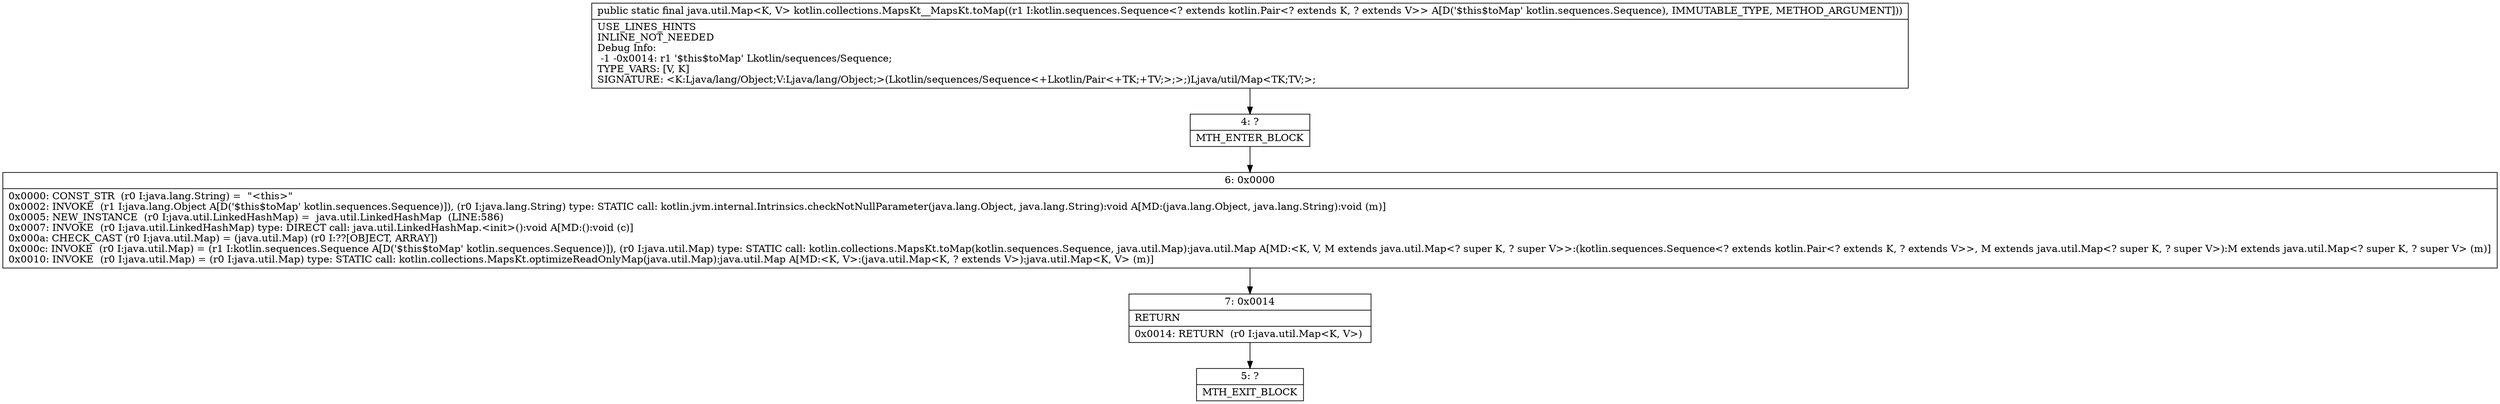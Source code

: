 digraph "CFG forkotlin.collections.MapsKt__MapsKt.toMap(Lkotlin\/sequences\/Sequence;)Ljava\/util\/Map;" {
Node_4 [shape=record,label="{4\:\ ?|MTH_ENTER_BLOCK\l}"];
Node_6 [shape=record,label="{6\:\ 0x0000|0x0000: CONST_STR  (r0 I:java.lang.String) =  \"\<this\>\" \l0x0002: INVOKE  (r1 I:java.lang.Object A[D('$this$toMap' kotlin.sequences.Sequence)]), (r0 I:java.lang.String) type: STATIC call: kotlin.jvm.internal.Intrinsics.checkNotNullParameter(java.lang.Object, java.lang.String):void A[MD:(java.lang.Object, java.lang.String):void (m)]\l0x0005: NEW_INSTANCE  (r0 I:java.util.LinkedHashMap) =  java.util.LinkedHashMap  (LINE:586)\l0x0007: INVOKE  (r0 I:java.util.LinkedHashMap) type: DIRECT call: java.util.LinkedHashMap.\<init\>():void A[MD:():void (c)]\l0x000a: CHECK_CAST (r0 I:java.util.Map) = (java.util.Map) (r0 I:??[OBJECT, ARRAY]) \l0x000c: INVOKE  (r0 I:java.util.Map) = (r1 I:kotlin.sequences.Sequence A[D('$this$toMap' kotlin.sequences.Sequence)]), (r0 I:java.util.Map) type: STATIC call: kotlin.collections.MapsKt.toMap(kotlin.sequences.Sequence, java.util.Map):java.util.Map A[MD:\<K, V, M extends java.util.Map\<? super K, ? super V\>\>:(kotlin.sequences.Sequence\<? extends kotlin.Pair\<? extends K, ? extends V\>\>, M extends java.util.Map\<? super K, ? super V\>):M extends java.util.Map\<? super K, ? super V\> (m)]\l0x0010: INVOKE  (r0 I:java.util.Map) = (r0 I:java.util.Map) type: STATIC call: kotlin.collections.MapsKt.optimizeReadOnlyMap(java.util.Map):java.util.Map A[MD:\<K, V\>:(java.util.Map\<K, ? extends V\>):java.util.Map\<K, V\> (m)]\l}"];
Node_7 [shape=record,label="{7\:\ 0x0014|RETURN\l|0x0014: RETURN  (r0 I:java.util.Map\<K, V\>) \l}"];
Node_5 [shape=record,label="{5\:\ ?|MTH_EXIT_BLOCK\l}"];
MethodNode[shape=record,label="{public static final java.util.Map\<K, V\> kotlin.collections.MapsKt__MapsKt.toMap((r1 I:kotlin.sequences.Sequence\<? extends kotlin.Pair\<? extends K, ? extends V\>\> A[D('$this$toMap' kotlin.sequences.Sequence), IMMUTABLE_TYPE, METHOD_ARGUMENT]))  | USE_LINES_HINTS\lINLINE_NOT_NEEDED\lDebug Info:\l  \-1 \-0x0014: r1 '$this$toMap' Lkotlin\/sequences\/Sequence;\lTYPE_VARS: [V, K]\lSIGNATURE: \<K:Ljava\/lang\/Object;V:Ljava\/lang\/Object;\>(Lkotlin\/sequences\/Sequence\<+Lkotlin\/Pair\<+TK;+TV;\>;\>;)Ljava\/util\/Map\<TK;TV;\>;\l}"];
MethodNode -> Node_4;Node_4 -> Node_6;
Node_6 -> Node_7;
Node_7 -> Node_5;
}

